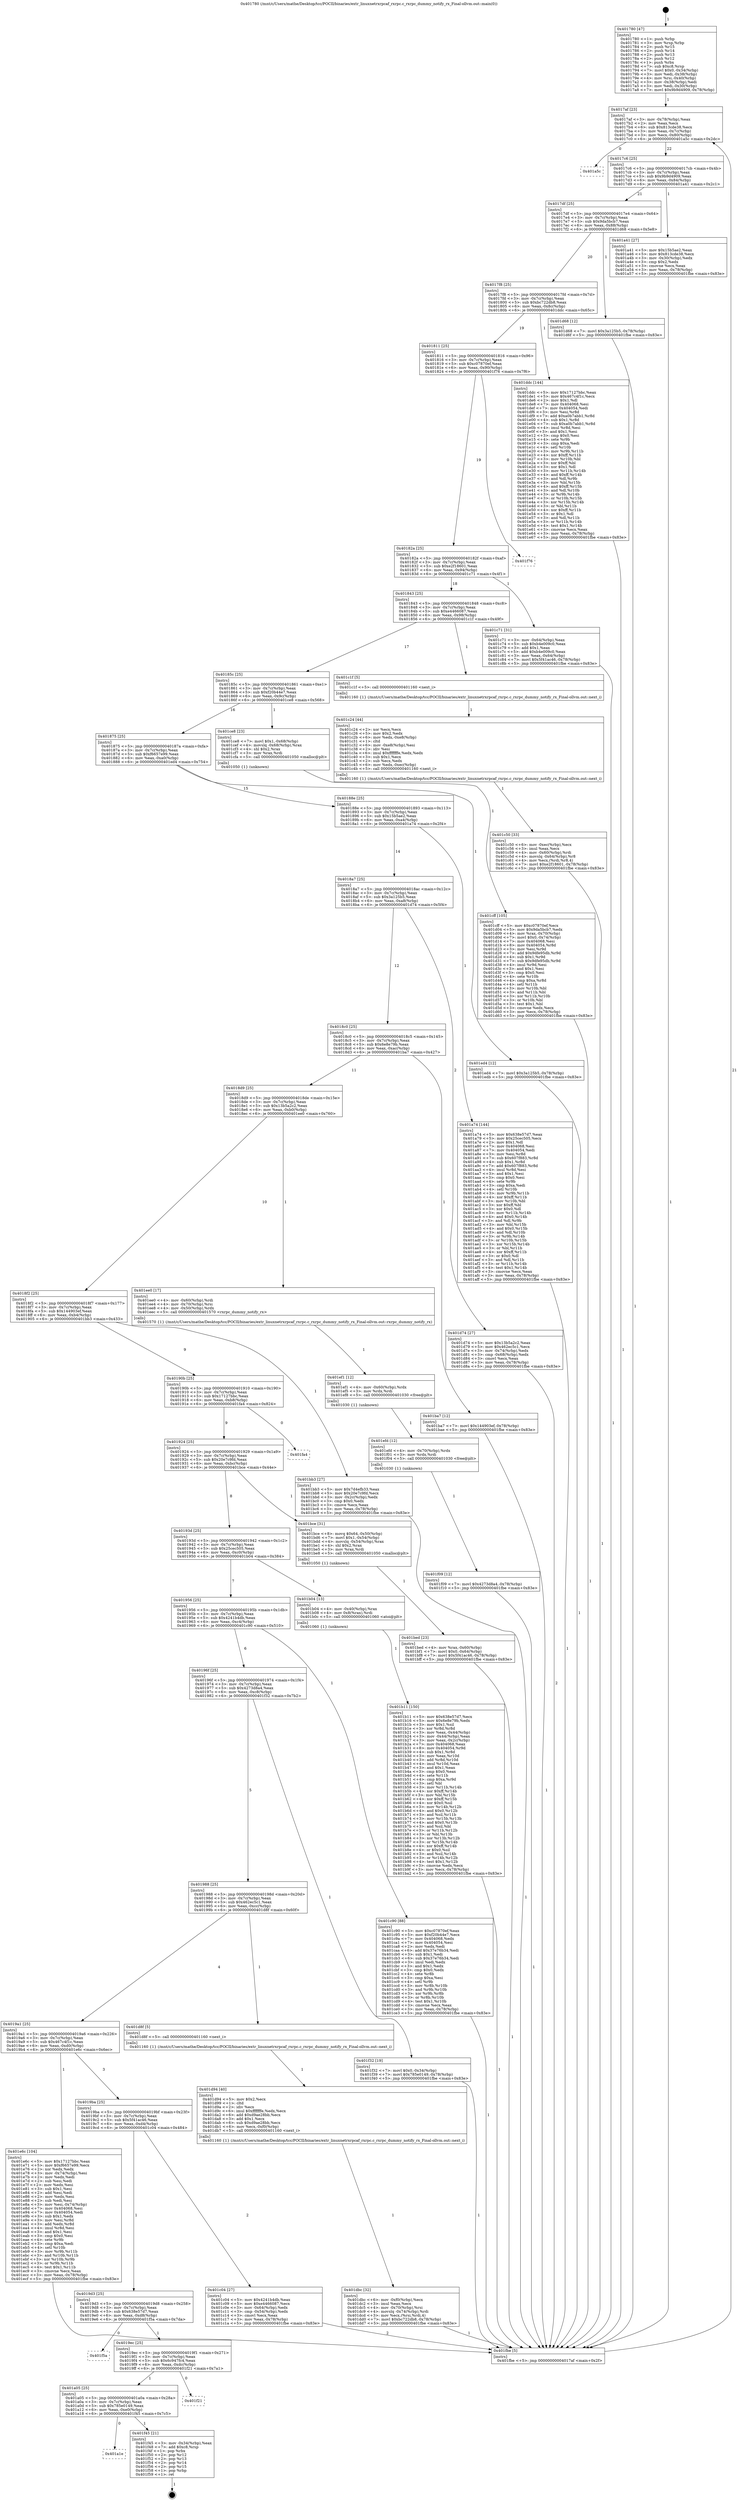 digraph "0x401780" {
  label = "0x401780 (/mnt/c/Users/mathe/Desktop/tcc/POCII/binaries/extr_linuxnetrxrpcaf_rxrpc.c_rxrpc_dummy_notify_rx_Final-ollvm.out::main(0))"
  labelloc = "t"
  node[shape=record]

  Entry [label="",width=0.3,height=0.3,shape=circle,fillcolor=black,style=filled]
  "0x4017af" [label="{
     0x4017af [23]\l
     | [instrs]\l
     &nbsp;&nbsp;0x4017af \<+3\>: mov -0x78(%rbp),%eax\l
     &nbsp;&nbsp;0x4017b2 \<+2\>: mov %eax,%ecx\l
     &nbsp;&nbsp;0x4017b4 \<+6\>: sub $0x813cde38,%ecx\l
     &nbsp;&nbsp;0x4017ba \<+3\>: mov %eax,-0x7c(%rbp)\l
     &nbsp;&nbsp;0x4017bd \<+3\>: mov %ecx,-0x80(%rbp)\l
     &nbsp;&nbsp;0x4017c0 \<+6\>: je 0000000000401a5c \<main+0x2dc\>\l
  }"]
  "0x401a5c" [label="{
     0x401a5c\l
  }", style=dashed]
  "0x4017c6" [label="{
     0x4017c6 [25]\l
     | [instrs]\l
     &nbsp;&nbsp;0x4017c6 \<+5\>: jmp 00000000004017cb \<main+0x4b\>\l
     &nbsp;&nbsp;0x4017cb \<+3\>: mov -0x7c(%rbp),%eax\l
     &nbsp;&nbsp;0x4017ce \<+5\>: sub $0x9b9d4909,%eax\l
     &nbsp;&nbsp;0x4017d3 \<+6\>: mov %eax,-0x84(%rbp)\l
     &nbsp;&nbsp;0x4017d9 \<+6\>: je 0000000000401a41 \<main+0x2c1\>\l
  }"]
  Exit [label="",width=0.3,height=0.3,shape=circle,fillcolor=black,style=filled,peripheries=2]
  "0x401a41" [label="{
     0x401a41 [27]\l
     | [instrs]\l
     &nbsp;&nbsp;0x401a41 \<+5\>: mov $0x15b5ae2,%eax\l
     &nbsp;&nbsp;0x401a46 \<+5\>: mov $0x813cde38,%ecx\l
     &nbsp;&nbsp;0x401a4b \<+3\>: mov -0x30(%rbp),%edx\l
     &nbsp;&nbsp;0x401a4e \<+3\>: cmp $0x2,%edx\l
     &nbsp;&nbsp;0x401a51 \<+3\>: cmovne %ecx,%eax\l
     &nbsp;&nbsp;0x401a54 \<+3\>: mov %eax,-0x78(%rbp)\l
     &nbsp;&nbsp;0x401a57 \<+5\>: jmp 0000000000401fbe \<main+0x83e\>\l
  }"]
  "0x4017df" [label="{
     0x4017df [25]\l
     | [instrs]\l
     &nbsp;&nbsp;0x4017df \<+5\>: jmp 00000000004017e4 \<main+0x64\>\l
     &nbsp;&nbsp;0x4017e4 \<+3\>: mov -0x7c(%rbp),%eax\l
     &nbsp;&nbsp;0x4017e7 \<+5\>: sub $0x9da5bcb7,%eax\l
     &nbsp;&nbsp;0x4017ec \<+6\>: mov %eax,-0x88(%rbp)\l
     &nbsp;&nbsp;0x4017f2 \<+6\>: je 0000000000401d68 \<main+0x5e8\>\l
  }"]
  "0x401fbe" [label="{
     0x401fbe [5]\l
     | [instrs]\l
     &nbsp;&nbsp;0x401fbe \<+5\>: jmp 00000000004017af \<main+0x2f\>\l
  }"]
  "0x401780" [label="{
     0x401780 [47]\l
     | [instrs]\l
     &nbsp;&nbsp;0x401780 \<+1\>: push %rbp\l
     &nbsp;&nbsp;0x401781 \<+3\>: mov %rsp,%rbp\l
     &nbsp;&nbsp;0x401784 \<+2\>: push %r15\l
     &nbsp;&nbsp;0x401786 \<+2\>: push %r14\l
     &nbsp;&nbsp;0x401788 \<+2\>: push %r13\l
     &nbsp;&nbsp;0x40178a \<+2\>: push %r12\l
     &nbsp;&nbsp;0x40178c \<+1\>: push %rbx\l
     &nbsp;&nbsp;0x40178d \<+7\>: sub $0xc8,%rsp\l
     &nbsp;&nbsp;0x401794 \<+7\>: movl $0x0,-0x34(%rbp)\l
     &nbsp;&nbsp;0x40179b \<+3\>: mov %edi,-0x38(%rbp)\l
     &nbsp;&nbsp;0x40179e \<+4\>: mov %rsi,-0x40(%rbp)\l
     &nbsp;&nbsp;0x4017a2 \<+3\>: mov -0x38(%rbp),%edi\l
     &nbsp;&nbsp;0x4017a5 \<+3\>: mov %edi,-0x30(%rbp)\l
     &nbsp;&nbsp;0x4017a8 \<+7\>: movl $0x9b9d4909,-0x78(%rbp)\l
  }"]
  "0x401a1e" [label="{
     0x401a1e\l
  }", style=dashed]
  "0x401d68" [label="{
     0x401d68 [12]\l
     | [instrs]\l
     &nbsp;&nbsp;0x401d68 \<+7\>: movl $0x3a125b5,-0x78(%rbp)\l
     &nbsp;&nbsp;0x401d6f \<+5\>: jmp 0000000000401fbe \<main+0x83e\>\l
  }"]
  "0x4017f8" [label="{
     0x4017f8 [25]\l
     | [instrs]\l
     &nbsp;&nbsp;0x4017f8 \<+5\>: jmp 00000000004017fd \<main+0x7d\>\l
     &nbsp;&nbsp;0x4017fd \<+3\>: mov -0x7c(%rbp),%eax\l
     &nbsp;&nbsp;0x401800 \<+5\>: sub $0xbc722db8,%eax\l
     &nbsp;&nbsp;0x401805 \<+6\>: mov %eax,-0x8c(%rbp)\l
     &nbsp;&nbsp;0x40180b \<+6\>: je 0000000000401ddc \<main+0x65c\>\l
  }"]
  "0x401f45" [label="{
     0x401f45 [21]\l
     | [instrs]\l
     &nbsp;&nbsp;0x401f45 \<+3\>: mov -0x34(%rbp),%eax\l
     &nbsp;&nbsp;0x401f48 \<+7\>: add $0xc8,%rsp\l
     &nbsp;&nbsp;0x401f4f \<+1\>: pop %rbx\l
     &nbsp;&nbsp;0x401f50 \<+2\>: pop %r12\l
     &nbsp;&nbsp;0x401f52 \<+2\>: pop %r13\l
     &nbsp;&nbsp;0x401f54 \<+2\>: pop %r14\l
     &nbsp;&nbsp;0x401f56 \<+2\>: pop %r15\l
     &nbsp;&nbsp;0x401f58 \<+1\>: pop %rbp\l
     &nbsp;&nbsp;0x401f59 \<+1\>: ret\l
  }"]
  "0x401ddc" [label="{
     0x401ddc [144]\l
     | [instrs]\l
     &nbsp;&nbsp;0x401ddc \<+5\>: mov $0x17127bbc,%eax\l
     &nbsp;&nbsp;0x401de1 \<+5\>: mov $0x467c4f1c,%ecx\l
     &nbsp;&nbsp;0x401de6 \<+2\>: mov $0x1,%dl\l
     &nbsp;&nbsp;0x401de8 \<+7\>: mov 0x404068,%esi\l
     &nbsp;&nbsp;0x401def \<+7\>: mov 0x404054,%edi\l
     &nbsp;&nbsp;0x401df6 \<+3\>: mov %esi,%r8d\l
     &nbsp;&nbsp;0x401df9 \<+7\>: add $0xa0b7abb1,%r8d\l
     &nbsp;&nbsp;0x401e00 \<+4\>: sub $0x1,%r8d\l
     &nbsp;&nbsp;0x401e04 \<+7\>: sub $0xa0b7abb1,%r8d\l
     &nbsp;&nbsp;0x401e0b \<+4\>: imul %r8d,%esi\l
     &nbsp;&nbsp;0x401e0f \<+3\>: and $0x1,%esi\l
     &nbsp;&nbsp;0x401e12 \<+3\>: cmp $0x0,%esi\l
     &nbsp;&nbsp;0x401e15 \<+4\>: sete %r9b\l
     &nbsp;&nbsp;0x401e19 \<+3\>: cmp $0xa,%edi\l
     &nbsp;&nbsp;0x401e1c \<+4\>: setl %r10b\l
     &nbsp;&nbsp;0x401e20 \<+3\>: mov %r9b,%r11b\l
     &nbsp;&nbsp;0x401e23 \<+4\>: xor $0xff,%r11b\l
     &nbsp;&nbsp;0x401e27 \<+3\>: mov %r10b,%bl\l
     &nbsp;&nbsp;0x401e2a \<+3\>: xor $0xff,%bl\l
     &nbsp;&nbsp;0x401e2d \<+3\>: xor $0x1,%dl\l
     &nbsp;&nbsp;0x401e30 \<+3\>: mov %r11b,%r14b\l
     &nbsp;&nbsp;0x401e33 \<+4\>: and $0xff,%r14b\l
     &nbsp;&nbsp;0x401e37 \<+3\>: and %dl,%r9b\l
     &nbsp;&nbsp;0x401e3a \<+3\>: mov %bl,%r15b\l
     &nbsp;&nbsp;0x401e3d \<+4\>: and $0xff,%r15b\l
     &nbsp;&nbsp;0x401e41 \<+3\>: and %dl,%r10b\l
     &nbsp;&nbsp;0x401e44 \<+3\>: or %r9b,%r14b\l
     &nbsp;&nbsp;0x401e47 \<+3\>: or %r10b,%r15b\l
     &nbsp;&nbsp;0x401e4a \<+3\>: xor %r15b,%r14b\l
     &nbsp;&nbsp;0x401e4d \<+3\>: or %bl,%r11b\l
     &nbsp;&nbsp;0x401e50 \<+4\>: xor $0xff,%r11b\l
     &nbsp;&nbsp;0x401e54 \<+3\>: or $0x1,%dl\l
     &nbsp;&nbsp;0x401e57 \<+3\>: and %dl,%r11b\l
     &nbsp;&nbsp;0x401e5a \<+3\>: or %r11b,%r14b\l
     &nbsp;&nbsp;0x401e5d \<+4\>: test $0x1,%r14b\l
     &nbsp;&nbsp;0x401e61 \<+3\>: cmovne %ecx,%eax\l
     &nbsp;&nbsp;0x401e64 \<+3\>: mov %eax,-0x78(%rbp)\l
     &nbsp;&nbsp;0x401e67 \<+5\>: jmp 0000000000401fbe \<main+0x83e\>\l
  }"]
  "0x401811" [label="{
     0x401811 [25]\l
     | [instrs]\l
     &nbsp;&nbsp;0x401811 \<+5\>: jmp 0000000000401816 \<main+0x96\>\l
     &nbsp;&nbsp;0x401816 \<+3\>: mov -0x7c(%rbp),%eax\l
     &nbsp;&nbsp;0x401819 \<+5\>: sub $0xc07870ef,%eax\l
     &nbsp;&nbsp;0x40181e \<+6\>: mov %eax,-0x90(%rbp)\l
     &nbsp;&nbsp;0x401824 \<+6\>: je 0000000000401f76 \<main+0x7f6\>\l
  }"]
  "0x401a05" [label="{
     0x401a05 [25]\l
     | [instrs]\l
     &nbsp;&nbsp;0x401a05 \<+5\>: jmp 0000000000401a0a \<main+0x28a\>\l
     &nbsp;&nbsp;0x401a0a \<+3\>: mov -0x7c(%rbp),%eax\l
     &nbsp;&nbsp;0x401a0d \<+5\>: sub $0x785e0149,%eax\l
     &nbsp;&nbsp;0x401a12 \<+6\>: mov %eax,-0xe0(%rbp)\l
     &nbsp;&nbsp;0x401a18 \<+6\>: je 0000000000401f45 \<main+0x7c5\>\l
  }"]
  "0x401f76" [label="{
     0x401f76\l
  }", style=dashed]
  "0x40182a" [label="{
     0x40182a [25]\l
     | [instrs]\l
     &nbsp;&nbsp;0x40182a \<+5\>: jmp 000000000040182f \<main+0xaf\>\l
     &nbsp;&nbsp;0x40182f \<+3\>: mov -0x7c(%rbp),%eax\l
     &nbsp;&nbsp;0x401832 \<+5\>: sub $0xe2f18601,%eax\l
     &nbsp;&nbsp;0x401837 \<+6\>: mov %eax,-0x94(%rbp)\l
     &nbsp;&nbsp;0x40183d \<+6\>: je 0000000000401c71 \<main+0x4f1\>\l
  }"]
  "0x401f21" [label="{
     0x401f21\l
  }", style=dashed]
  "0x401c71" [label="{
     0x401c71 [31]\l
     | [instrs]\l
     &nbsp;&nbsp;0x401c71 \<+3\>: mov -0x64(%rbp),%eax\l
     &nbsp;&nbsp;0x401c74 \<+5\>: sub $0xb4e009c0,%eax\l
     &nbsp;&nbsp;0x401c79 \<+3\>: add $0x1,%eax\l
     &nbsp;&nbsp;0x401c7c \<+5\>: add $0xb4e009c0,%eax\l
     &nbsp;&nbsp;0x401c81 \<+3\>: mov %eax,-0x64(%rbp)\l
     &nbsp;&nbsp;0x401c84 \<+7\>: movl $0x5f41ac46,-0x78(%rbp)\l
     &nbsp;&nbsp;0x401c8b \<+5\>: jmp 0000000000401fbe \<main+0x83e\>\l
  }"]
  "0x401843" [label="{
     0x401843 [25]\l
     | [instrs]\l
     &nbsp;&nbsp;0x401843 \<+5\>: jmp 0000000000401848 \<main+0xc8\>\l
     &nbsp;&nbsp;0x401848 \<+3\>: mov -0x7c(%rbp),%eax\l
     &nbsp;&nbsp;0x40184b \<+5\>: sub $0xe4466087,%eax\l
     &nbsp;&nbsp;0x401850 \<+6\>: mov %eax,-0x98(%rbp)\l
     &nbsp;&nbsp;0x401856 \<+6\>: je 0000000000401c1f \<main+0x49f\>\l
  }"]
  "0x4019ec" [label="{
     0x4019ec [25]\l
     | [instrs]\l
     &nbsp;&nbsp;0x4019ec \<+5\>: jmp 00000000004019f1 \<main+0x271\>\l
     &nbsp;&nbsp;0x4019f1 \<+3\>: mov -0x7c(%rbp),%eax\l
     &nbsp;&nbsp;0x4019f4 \<+5\>: sub $0x6c947fc4,%eax\l
     &nbsp;&nbsp;0x4019f9 \<+6\>: mov %eax,-0xdc(%rbp)\l
     &nbsp;&nbsp;0x4019ff \<+6\>: je 0000000000401f21 \<main+0x7a1\>\l
  }"]
  "0x401c1f" [label="{
     0x401c1f [5]\l
     | [instrs]\l
     &nbsp;&nbsp;0x401c1f \<+5\>: call 0000000000401160 \<next_i\>\l
     | [calls]\l
     &nbsp;&nbsp;0x401160 \{1\} (/mnt/c/Users/mathe/Desktop/tcc/POCII/binaries/extr_linuxnetrxrpcaf_rxrpc.c_rxrpc_dummy_notify_rx_Final-ollvm.out::next_i)\l
  }"]
  "0x40185c" [label="{
     0x40185c [25]\l
     | [instrs]\l
     &nbsp;&nbsp;0x40185c \<+5\>: jmp 0000000000401861 \<main+0xe1\>\l
     &nbsp;&nbsp;0x401861 \<+3\>: mov -0x7c(%rbp),%eax\l
     &nbsp;&nbsp;0x401864 \<+5\>: sub $0xf20b44e7,%eax\l
     &nbsp;&nbsp;0x401869 \<+6\>: mov %eax,-0x9c(%rbp)\l
     &nbsp;&nbsp;0x40186f \<+6\>: je 0000000000401ce8 \<main+0x568\>\l
  }"]
  "0x401f5a" [label="{
     0x401f5a\l
  }", style=dashed]
  "0x401ce8" [label="{
     0x401ce8 [23]\l
     | [instrs]\l
     &nbsp;&nbsp;0x401ce8 \<+7\>: movl $0x1,-0x68(%rbp)\l
     &nbsp;&nbsp;0x401cef \<+4\>: movslq -0x68(%rbp),%rax\l
     &nbsp;&nbsp;0x401cf3 \<+4\>: shl $0x2,%rax\l
     &nbsp;&nbsp;0x401cf7 \<+3\>: mov %rax,%rdi\l
     &nbsp;&nbsp;0x401cfa \<+5\>: call 0000000000401050 \<malloc@plt\>\l
     | [calls]\l
     &nbsp;&nbsp;0x401050 \{1\} (unknown)\l
  }"]
  "0x401875" [label="{
     0x401875 [25]\l
     | [instrs]\l
     &nbsp;&nbsp;0x401875 \<+5\>: jmp 000000000040187a \<main+0xfa\>\l
     &nbsp;&nbsp;0x40187a \<+3\>: mov -0x7c(%rbp),%eax\l
     &nbsp;&nbsp;0x40187d \<+5\>: sub $0xf6657e99,%eax\l
     &nbsp;&nbsp;0x401882 \<+6\>: mov %eax,-0xa0(%rbp)\l
     &nbsp;&nbsp;0x401888 \<+6\>: je 0000000000401ed4 \<main+0x754\>\l
  }"]
  "0x401f09" [label="{
     0x401f09 [12]\l
     | [instrs]\l
     &nbsp;&nbsp;0x401f09 \<+7\>: movl $0x4273d8a4,-0x78(%rbp)\l
     &nbsp;&nbsp;0x401f10 \<+5\>: jmp 0000000000401fbe \<main+0x83e\>\l
  }"]
  "0x401ed4" [label="{
     0x401ed4 [12]\l
     | [instrs]\l
     &nbsp;&nbsp;0x401ed4 \<+7\>: movl $0x3a125b5,-0x78(%rbp)\l
     &nbsp;&nbsp;0x401edb \<+5\>: jmp 0000000000401fbe \<main+0x83e\>\l
  }"]
  "0x40188e" [label="{
     0x40188e [25]\l
     | [instrs]\l
     &nbsp;&nbsp;0x40188e \<+5\>: jmp 0000000000401893 \<main+0x113\>\l
     &nbsp;&nbsp;0x401893 \<+3\>: mov -0x7c(%rbp),%eax\l
     &nbsp;&nbsp;0x401896 \<+5\>: sub $0x15b5ae2,%eax\l
     &nbsp;&nbsp;0x40189b \<+6\>: mov %eax,-0xa4(%rbp)\l
     &nbsp;&nbsp;0x4018a1 \<+6\>: je 0000000000401a74 \<main+0x2f4\>\l
  }"]
  "0x401efd" [label="{
     0x401efd [12]\l
     | [instrs]\l
     &nbsp;&nbsp;0x401efd \<+4\>: mov -0x70(%rbp),%rdx\l
     &nbsp;&nbsp;0x401f01 \<+3\>: mov %rdx,%rdi\l
     &nbsp;&nbsp;0x401f04 \<+5\>: call 0000000000401030 \<free@plt\>\l
     | [calls]\l
     &nbsp;&nbsp;0x401030 \{1\} (unknown)\l
  }"]
  "0x401a74" [label="{
     0x401a74 [144]\l
     | [instrs]\l
     &nbsp;&nbsp;0x401a74 \<+5\>: mov $0x638e57d7,%eax\l
     &nbsp;&nbsp;0x401a79 \<+5\>: mov $0x25cec505,%ecx\l
     &nbsp;&nbsp;0x401a7e \<+2\>: mov $0x1,%dl\l
     &nbsp;&nbsp;0x401a80 \<+7\>: mov 0x404068,%esi\l
     &nbsp;&nbsp;0x401a87 \<+7\>: mov 0x404054,%edi\l
     &nbsp;&nbsp;0x401a8e \<+3\>: mov %esi,%r8d\l
     &nbsp;&nbsp;0x401a91 \<+7\>: sub $0x607f883,%r8d\l
     &nbsp;&nbsp;0x401a98 \<+4\>: sub $0x1,%r8d\l
     &nbsp;&nbsp;0x401a9c \<+7\>: add $0x607f883,%r8d\l
     &nbsp;&nbsp;0x401aa3 \<+4\>: imul %r8d,%esi\l
     &nbsp;&nbsp;0x401aa7 \<+3\>: and $0x1,%esi\l
     &nbsp;&nbsp;0x401aaa \<+3\>: cmp $0x0,%esi\l
     &nbsp;&nbsp;0x401aad \<+4\>: sete %r9b\l
     &nbsp;&nbsp;0x401ab1 \<+3\>: cmp $0xa,%edi\l
     &nbsp;&nbsp;0x401ab4 \<+4\>: setl %r10b\l
     &nbsp;&nbsp;0x401ab8 \<+3\>: mov %r9b,%r11b\l
     &nbsp;&nbsp;0x401abb \<+4\>: xor $0xff,%r11b\l
     &nbsp;&nbsp;0x401abf \<+3\>: mov %r10b,%bl\l
     &nbsp;&nbsp;0x401ac2 \<+3\>: xor $0xff,%bl\l
     &nbsp;&nbsp;0x401ac5 \<+3\>: xor $0x0,%dl\l
     &nbsp;&nbsp;0x401ac8 \<+3\>: mov %r11b,%r14b\l
     &nbsp;&nbsp;0x401acb \<+4\>: and $0x0,%r14b\l
     &nbsp;&nbsp;0x401acf \<+3\>: and %dl,%r9b\l
     &nbsp;&nbsp;0x401ad2 \<+3\>: mov %bl,%r15b\l
     &nbsp;&nbsp;0x401ad5 \<+4\>: and $0x0,%r15b\l
     &nbsp;&nbsp;0x401ad9 \<+3\>: and %dl,%r10b\l
     &nbsp;&nbsp;0x401adc \<+3\>: or %r9b,%r14b\l
     &nbsp;&nbsp;0x401adf \<+3\>: or %r10b,%r15b\l
     &nbsp;&nbsp;0x401ae2 \<+3\>: xor %r15b,%r14b\l
     &nbsp;&nbsp;0x401ae5 \<+3\>: or %bl,%r11b\l
     &nbsp;&nbsp;0x401ae8 \<+4\>: xor $0xff,%r11b\l
     &nbsp;&nbsp;0x401aec \<+3\>: or $0x0,%dl\l
     &nbsp;&nbsp;0x401aef \<+3\>: and %dl,%r11b\l
     &nbsp;&nbsp;0x401af2 \<+3\>: or %r11b,%r14b\l
     &nbsp;&nbsp;0x401af5 \<+4\>: test $0x1,%r14b\l
     &nbsp;&nbsp;0x401af9 \<+3\>: cmovne %ecx,%eax\l
     &nbsp;&nbsp;0x401afc \<+3\>: mov %eax,-0x78(%rbp)\l
     &nbsp;&nbsp;0x401aff \<+5\>: jmp 0000000000401fbe \<main+0x83e\>\l
  }"]
  "0x4018a7" [label="{
     0x4018a7 [25]\l
     | [instrs]\l
     &nbsp;&nbsp;0x4018a7 \<+5\>: jmp 00000000004018ac \<main+0x12c\>\l
     &nbsp;&nbsp;0x4018ac \<+3\>: mov -0x7c(%rbp),%eax\l
     &nbsp;&nbsp;0x4018af \<+5\>: sub $0x3a125b5,%eax\l
     &nbsp;&nbsp;0x4018b4 \<+6\>: mov %eax,-0xa8(%rbp)\l
     &nbsp;&nbsp;0x4018ba \<+6\>: je 0000000000401d74 \<main+0x5f4\>\l
  }"]
  "0x401ef1" [label="{
     0x401ef1 [12]\l
     | [instrs]\l
     &nbsp;&nbsp;0x401ef1 \<+4\>: mov -0x60(%rbp),%rdx\l
     &nbsp;&nbsp;0x401ef5 \<+3\>: mov %rdx,%rdi\l
     &nbsp;&nbsp;0x401ef8 \<+5\>: call 0000000000401030 \<free@plt\>\l
     | [calls]\l
     &nbsp;&nbsp;0x401030 \{1\} (unknown)\l
  }"]
  "0x401d74" [label="{
     0x401d74 [27]\l
     | [instrs]\l
     &nbsp;&nbsp;0x401d74 \<+5\>: mov $0x13b5a2c2,%eax\l
     &nbsp;&nbsp;0x401d79 \<+5\>: mov $0x462ec5c1,%ecx\l
     &nbsp;&nbsp;0x401d7e \<+3\>: mov -0x74(%rbp),%edx\l
     &nbsp;&nbsp;0x401d81 \<+3\>: cmp -0x68(%rbp),%edx\l
     &nbsp;&nbsp;0x401d84 \<+3\>: cmovl %ecx,%eax\l
     &nbsp;&nbsp;0x401d87 \<+3\>: mov %eax,-0x78(%rbp)\l
     &nbsp;&nbsp;0x401d8a \<+5\>: jmp 0000000000401fbe \<main+0x83e\>\l
  }"]
  "0x4018c0" [label="{
     0x4018c0 [25]\l
     | [instrs]\l
     &nbsp;&nbsp;0x4018c0 \<+5\>: jmp 00000000004018c5 \<main+0x145\>\l
     &nbsp;&nbsp;0x4018c5 \<+3\>: mov -0x7c(%rbp),%eax\l
     &nbsp;&nbsp;0x4018c8 \<+5\>: sub $0x6e8e79b,%eax\l
     &nbsp;&nbsp;0x4018cd \<+6\>: mov %eax,-0xac(%rbp)\l
     &nbsp;&nbsp;0x4018d3 \<+6\>: je 0000000000401ba7 \<main+0x427\>\l
  }"]
  "0x401dbc" [label="{
     0x401dbc [32]\l
     | [instrs]\l
     &nbsp;&nbsp;0x401dbc \<+6\>: mov -0xf0(%rbp),%ecx\l
     &nbsp;&nbsp;0x401dc2 \<+3\>: imul %eax,%ecx\l
     &nbsp;&nbsp;0x401dc5 \<+4\>: mov -0x70(%rbp),%rsi\l
     &nbsp;&nbsp;0x401dc9 \<+4\>: movslq -0x74(%rbp),%rdi\l
     &nbsp;&nbsp;0x401dcd \<+3\>: mov %ecx,(%rsi,%rdi,4)\l
     &nbsp;&nbsp;0x401dd0 \<+7\>: movl $0xbc722db8,-0x78(%rbp)\l
     &nbsp;&nbsp;0x401dd7 \<+5\>: jmp 0000000000401fbe \<main+0x83e\>\l
  }"]
  "0x401ba7" [label="{
     0x401ba7 [12]\l
     | [instrs]\l
     &nbsp;&nbsp;0x401ba7 \<+7\>: movl $0x144903ef,-0x78(%rbp)\l
     &nbsp;&nbsp;0x401bae \<+5\>: jmp 0000000000401fbe \<main+0x83e\>\l
  }"]
  "0x4018d9" [label="{
     0x4018d9 [25]\l
     | [instrs]\l
     &nbsp;&nbsp;0x4018d9 \<+5\>: jmp 00000000004018de \<main+0x15e\>\l
     &nbsp;&nbsp;0x4018de \<+3\>: mov -0x7c(%rbp),%eax\l
     &nbsp;&nbsp;0x4018e1 \<+5\>: sub $0x13b5a2c2,%eax\l
     &nbsp;&nbsp;0x4018e6 \<+6\>: mov %eax,-0xb0(%rbp)\l
     &nbsp;&nbsp;0x4018ec \<+6\>: je 0000000000401ee0 \<main+0x760\>\l
  }"]
  "0x401d94" [label="{
     0x401d94 [40]\l
     | [instrs]\l
     &nbsp;&nbsp;0x401d94 \<+5\>: mov $0x2,%ecx\l
     &nbsp;&nbsp;0x401d99 \<+1\>: cltd\l
     &nbsp;&nbsp;0x401d9a \<+2\>: idiv %ecx\l
     &nbsp;&nbsp;0x401d9c \<+6\>: imul $0xfffffffe,%edx,%ecx\l
     &nbsp;&nbsp;0x401da2 \<+6\>: add $0xd9ae28bb,%ecx\l
     &nbsp;&nbsp;0x401da8 \<+3\>: add $0x1,%ecx\l
     &nbsp;&nbsp;0x401dab \<+6\>: sub $0xd9ae28bb,%ecx\l
     &nbsp;&nbsp;0x401db1 \<+6\>: mov %ecx,-0xf0(%rbp)\l
     &nbsp;&nbsp;0x401db7 \<+5\>: call 0000000000401160 \<next_i\>\l
     | [calls]\l
     &nbsp;&nbsp;0x401160 \{1\} (/mnt/c/Users/mathe/Desktop/tcc/POCII/binaries/extr_linuxnetrxrpcaf_rxrpc.c_rxrpc_dummy_notify_rx_Final-ollvm.out::next_i)\l
  }"]
  "0x401ee0" [label="{
     0x401ee0 [17]\l
     | [instrs]\l
     &nbsp;&nbsp;0x401ee0 \<+4\>: mov -0x60(%rbp),%rdi\l
     &nbsp;&nbsp;0x401ee4 \<+4\>: mov -0x70(%rbp),%rsi\l
     &nbsp;&nbsp;0x401ee8 \<+4\>: mov -0x50(%rbp),%rdx\l
     &nbsp;&nbsp;0x401eec \<+5\>: call 0000000000401570 \<rxrpc_dummy_notify_rx\>\l
     | [calls]\l
     &nbsp;&nbsp;0x401570 \{1\} (/mnt/c/Users/mathe/Desktop/tcc/POCII/binaries/extr_linuxnetrxrpcaf_rxrpc.c_rxrpc_dummy_notify_rx_Final-ollvm.out::rxrpc_dummy_notify_rx)\l
  }"]
  "0x4018f2" [label="{
     0x4018f2 [25]\l
     | [instrs]\l
     &nbsp;&nbsp;0x4018f2 \<+5\>: jmp 00000000004018f7 \<main+0x177\>\l
     &nbsp;&nbsp;0x4018f7 \<+3\>: mov -0x7c(%rbp),%eax\l
     &nbsp;&nbsp;0x4018fa \<+5\>: sub $0x144903ef,%eax\l
     &nbsp;&nbsp;0x4018ff \<+6\>: mov %eax,-0xb4(%rbp)\l
     &nbsp;&nbsp;0x401905 \<+6\>: je 0000000000401bb3 \<main+0x433\>\l
  }"]
  "0x401cff" [label="{
     0x401cff [105]\l
     | [instrs]\l
     &nbsp;&nbsp;0x401cff \<+5\>: mov $0xc07870ef,%ecx\l
     &nbsp;&nbsp;0x401d04 \<+5\>: mov $0x9da5bcb7,%edx\l
     &nbsp;&nbsp;0x401d09 \<+4\>: mov %rax,-0x70(%rbp)\l
     &nbsp;&nbsp;0x401d0d \<+7\>: movl $0x0,-0x74(%rbp)\l
     &nbsp;&nbsp;0x401d14 \<+7\>: mov 0x404068,%esi\l
     &nbsp;&nbsp;0x401d1b \<+8\>: mov 0x404054,%r8d\l
     &nbsp;&nbsp;0x401d23 \<+3\>: mov %esi,%r9d\l
     &nbsp;&nbsp;0x401d26 \<+7\>: add $0x9dfe95db,%r9d\l
     &nbsp;&nbsp;0x401d2d \<+4\>: sub $0x1,%r9d\l
     &nbsp;&nbsp;0x401d31 \<+7\>: sub $0x9dfe95db,%r9d\l
     &nbsp;&nbsp;0x401d38 \<+4\>: imul %r9d,%esi\l
     &nbsp;&nbsp;0x401d3c \<+3\>: and $0x1,%esi\l
     &nbsp;&nbsp;0x401d3f \<+3\>: cmp $0x0,%esi\l
     &nbsp;&nbsp;0x401d42 \<+4\>: sete %r10b\l
     &nbsp;&nbsp;0x401d46 \<+4\>: cmp $0xa,%r8d\l
     &nbsp;&nbsp;0x401d4a \<+4\>: setl %r11b\l
     &nbsp;&nbsp;0x401d4e \<+3\>: mov %r10b,%bl\l
     &nbsp;&nbsp;0x401d51 \<+3\>: and %r11b,%bl\l
     &nbsp;&nbsp;0x401d54 \<+3\>: xor %r11b,%r10b\l
     &nbsp;&nbsp;0x401d57 \<+3\>: or %r10b,%bl\l
     &nbsp;&nbsp;0x401d5a \<+3\>: test $0x1,%bl\l
     &nbsp;&nbsp;0x401d5d \<+3\>: cmovne %edx,%ecx\l
     &nbsp;&nbsp;0x401d60 \<+3\>: mov %ecx,-0x78(%rbp)\l
     &nbsp;&nbsp;0x401d63 \<+5\>: jmp 0000000000401fbe \<main+0x83e\>\l
  }"]
  "0x401bb3" [label="{
     0x401bb3 [27]\l
     | [instrs]\l
     &nbsp;&nbsp;0x401bb3 \<+5\>: mov $0x7d4efb33,%eax\l
     &nbsp;&nbsp;0x401bb8 \<+5\>: mov $0x20e7c9fd,%ecx\l
     &nbsp;&nbsp;0x401bbd \<+3\>: mov -0x2c(%rbp),%edx\l
     &nbsp;&nbsp;0x401bc0 \<+3\>: cmp $0x0,%edx\l
     &nbsp;&nbsp;0x401bc3 \<+3\>: cmove %ecx,%eax\l
     &nbsp;&nbsp;0x401bc6 \<+3\>: mov %eax,-0x78(%rbp)\l
     &nbsp;&nbsp;0x401bc9 \<+5\>: jmp 0000000000401fbe \<main+0x83e\>\l
  }"]
  "0x40190b" [label="{
     0x40190b [25]\l
     | [instrs]\l
     &nbsp;&nbsp;0x40190b \<+5\>: jmp 0000000000401910 \<main+0x190\>\l
     &nbsp;&nbsp;0x401910 \<+3\>: mov -0x7c(%rbp),%eax\l
     &nbsp;&nbsp;0x401913 \<+5\>: sub $0x17127bbc,%eax\l
     &nbsp;&nbsp;0x401918 \<+6\>: mov %eax,-0xb8(%rbp)\l
     &nbsp;&nbsp;0x40191e \<+6\>: je 0000000000401fa4 \<main+0x824\>\l
  }"]
  "0x401c50" [label="{
     0x401c50 [33]\l
     | [instrs]\l
     &nbsp;&nbsp;0x401c50 \<+6\>: mov -0xec(%rbp),%ecx\l
     &nbsp;&nbsp;0x401c56 \<+3\>: imul %eax,%ecx\l
     &nbsp;&nbsp;0x401c59 \<+4\>: mov -0x60(%rbp),%rdi\l
     &nbsp;&nbsp;0x401c5d \<+4\>: movslq -0x64(%rbp),%r8\l
     &nbsp;&nbsp;0x401c61 \<+4\>: mov %ecx,(%rdi,%r8,4)\l
     &nbsp;&nbsp;0x401c65 \<+7\>: movl $0xe2f18601,-0x78(%rbp)\l
     &nbsp;&nbsp;0x401c6c \<+5\>: jmp 0000000000401fbe \<main+0x83e\>\l
  }"]
  "0x401fa4" [label="{
     0x401fa4\l
  }", style=dashed]
  "0x401924" [label="{
     0x401924 [25]\l
     | [instrs]\l
     &nbsp;&nbsp;0x401924 \<+5\>: jmp 0000000000401929 \<main+0x1a9\>\l
     &nbsp;&nbsp;0x401929 \<+3\>: mov -0x7c(%rbp),%eax\l
     &nbsp;&nbsp;0x40192c \<+5\>: sub $0x20e7c9fd,%eax\l
     &nbsp;&nbsp;0x401931 \<+6\>: mov %eax,-0xbc(%rbp)\l
     &nbsp;&nbsp;0x401937 \<+6\>: je 0000000000401bce \<main+0x44e\>\l
  }"]
  "0x401c24" [label="{
     0x401c24 [44]\l
     | [instrs]\l
     &nbsp;&nbsp;0x401c24 \<+2\>: xor %ecx,%ecx\l
     &nbsp;&nbsp;0x401c26 \<+5\>: mov $0x2,%edx\l
     &nbsp;&nbsp;0x401c2b \<+6\>: mov %edx,-0xe8(%rbp)\l
     &nbsp;&nbsp;0x401c31 \<+1\>: cltd\l
     &nbsp;&nbsp;0x401c32 \<+6\>: mov -0xe8(%rbp),%esi\l
     &nbsp;&nbsp;0x401c38 \<+2\>: idiv %esi\l
     &nbsp;&nbsp;0x401c3a \<+6\>: imul $0xfffffffe,%edx,%edx\l
     &nbsp;&nbsp;0x401c40 \<+3\>: sub $0x1,%ecx\l
     &nbsp;&nbsp;0x401c43 \<+2\>: sub %ecx,%edx\l
     &nbsp;&nbsp;0x401c45 \<+6\>: mov %edx,-0xec(%rbp)\l
     &nbsp;&nbsp;0x401c4b \<+5\>: call 0000000000401160 \<next_i\>\l
     | [calls]\l
     &nbsp;&nbsp;0x401160 \{1\} (/mnt/c/Users/mathe/Desktop/tcc/POCII/binaries/extr_linuxnetrxrpcaf_rxrpc.c_rxrpc_dummy_notify_rx_Final-ollvm.out::next_i)\l
  }"]
  "0x401bce" [label="{
     0x401bce [31]\l
     | [instrs]\l
     &nbsp;&nbsp;0x401bce \<+8\>: movq $0x64,-0x50(%rbp)\l
     &nbsp;&nbsp;0x401bd6 \<+7\>: movl $0x1,-0x54(%rbp)\l
     &nbsp;&nbsp;0x401bdd \<+4\>: movslq -0x54(%rbp),%rax\l
     &nbsp;&nbsp;0x401be1 \<+4\>: shl $0x2,%rax\l
     &nbsp;&nbsp;0x401be5 \<+3\>: mov %rax,%rdi\l
     &nbsp;&nbsp;0x401be8 \<+5\>: call 0000000000401050 \<malloc@plt\>\l
     | [calls]\l
     &nbsp;&nbsp;0x401050 \{1\} (unknown)\l
  }"]
  "0x40193d" [label="{
     0x40193d [25]\l
     | [instrs]\l
     &nbsp;&nbsp;0x40193d \<+5\>: jmp 0000000000401942 \<main+0x1c2\>\l
     &nbsp;&nbsp;0x401942 \<+3\>: mov -0x7c(%rbp),%eax\l
     &nbsp;&nbsp;0x401945 \<+5\>: sub $0x25cec505,%eax\l
     &nbsp;&nbsp;0x40194a \<+6\>: mov %eax,-0xc0(%rbp)\l
     &nbsp;&nbsp;0x401950 \<+6\>: je 0000000000401b04 \<main+0x384\>\l
  }"]
  "0x4019d3" [label="{
     0x4019d3 [25]\l
     | [instrs]\l
     &nbsp;&nbsp;0x4019d3 \<+5\>: jmp 00000000004019d8 \<main+0x258\>\l
     &nbsp;&nbsp;0x4019d8 \<+3\>: mov -0x7c(%rbp),%eax\l
     &nbsp;&nbsp;0x4019db \<+5\>: sub $0x638e57d7,%eax\l
     &nbsp;&nbsp;0x4019e0 \<+6\>: mov %eax,-0xd8(%rbp)\l
     &nbsp;&nbsp;0x4019e6 \<+6\>: je 0000000000401f5a \<main+0x7da\>\l
  }"]
  "0x401b04" [label="{
     0x401b04 [13]\l
     | [instrs]\l
     &nbsp;&nbsp;0x401b04 \<+4\>: mov -0x40(%rbp),%rax\l
     &nbsp;&nbsp;0x401b08 \<+4\>: mov 0x8(%rax),%rdi\l
     &nbsp;&nbsp;0x401b0c \<+5\>: call 0000000000401060 \<atoi@plt\>\l
     | [calls]\l
     &nbsp;&nbsp;0x401060 \{1\} (unknown)\l
  }"]
  "0x401956" [label="{
     0x401956 [25]\l
     | [instrs]\l
     &nbsp;&nbsp;0x401956 \<+5\>: jmp 000000000040195b \<main+0x1db\>\l
     &nbsp;&nbsp;0x40195b \<+3\>: mov -0x7c(%rbp),%eax\l
     &nbsp;&nbsp;0x40195e \<+5\>: sub $0x4241b4db,%eax\l
     &nbsp;&nbsp;0x401963 \<+6\>: mov %eax,-0xc4(%rbp)\l
     &nbsp;&nbsp;0x401969 \<+6\>: je 0000000000401c90 \<main+0x510\>\l
  }"]
  "0x401b11" [label="{
     0x401b11 [150]\l
     | [instrs]\l
     &nbsp;&nbsp;0x401b11 \<+5\>: mov $0x638e57d7,%ecx\l
     &nbsp;&nbsp;0x401b16 \<+5\>: mov $0x6e8e79b,%edx\l
     &nbsp;&nbsp;0x401b1b \<+3\>: mov $0x1,%sil\l
     &nbsp;&nbsp;0x401b1e \<+3\>: xor %r8d,%r8d\l
     &nbsp;&nbsp;0x401b21 \<+3\>: mov %eax,-0x44(%rbp)\l
     &nbsp;&nbsp;0x401b24 \<+3\>: mov -0x44(%rbp),%eax\l
     &nbsp;&nbsp;0x401b27 \<+3\>: mov %eax,-0x2c(%rbp)\l
     &nbsp;&nbsp;0x401b2a \<+7\>: mov 0x404068,%eax\l
     &nbsp;&nbsp;0x401b31 \<+8\>: mov 0x404054,%r9d\l
     &nbsp;&nbsp;0x401b39 \<+4\>: sub $0x1,%r8d\l
     &nbsp;&nbsp;0x401b3d \<+3\>: mov %eax,%r10d\l
     &nbsp;&nbsp;0x401b40 \<+3\>: add %r8d,%r10d\l
     &nbsp;&nbsp;0x401b43 \<+4\>: imul %r10d,%eax\l
     &nbsp;&nbsp;0x401b47 \<+3\>: and $0x1,%eax\l
     &nbsp;&nbsp;0x401b4a \<+3\>: cmp $0x0,%eax\l
     &nbsp;&nbsp;0x401b4d \<+4\>: sete %r11b\l
     &nbsp;&nbsp;0x401b51 \<+4\>: cmp $0xa,%r9d\l
     &nbsp;&nbsp;0x401b55 \<+3\>: setl %bl\l
     &nbsp;&nbsp;0x401b58 \<+3\>: mov %r11b,%r14b\l
     &nbsp;&nbsp;0x401b5b \<+4\>: xor $0xff,%r14b\l
     &nbsp;&nbsp;0x401b5f \<+3\>: mov %bl,%r15b\l
     &nbsp;&nbsp;0x401b62 \<+4\>: xor $0xff,%r15b\l
     &nbsp;&nbsp;0x401b66 \<+4\>: xor $0x0,%sil\l
     &nbsp;&nbsp;0x401b6a \<+3\>: mov %r14b,%r12b\l
     &nbsp;&nbsp;0x401b6d \<+4\>: and $0x0,%r12b\l
     &nbsp;&nbsp;0x401b71 \<+3\>: and %sil,%r11b\l
     &nbsp;&nbsp;0x401b74 \<+3\>: mov %r15b,%r13b\l
     &nbsp;&nbsp;0x401b77 \<+4\>: and $0x0,%r13b\l
     &nbsp;&nbsp;0x401b7b \<+3\>: and %sil,%bl\l
     &nbsp;&nbsp;0x401b7e \<+3\>: or %r11b,%r12b\l
     &nbsp;&nbsp;0x401b81 \<+3\>: or %bl,%r13b\l
     &nbsp;&nbsp;0x401b84 \<+3\>: xor %r13b,%r12b\l
     &nbsp;&nbsp;0x401b87 \<+3\>: or %r15b,%r14b\l
     &nbsp;&nbsp;0x401b8a \<+4\>: xor $0xff,%r14b\l
     &nbsp;&nbsp;0x401b8e \<+4\>: or $0x0,%sil\l
     &nbsp;&nbsp;0x401b92 \<+3\>: and %sil,%r14b\l
     &nbsp;&nbsp;0x401b95 \<+3\>: or %r14b,%r12b\l
     &nbsp;&nbsp;0x401b98 \<+4\>: test $0x1,%r12b\l
     &nbsp;&nbsp;0x401b9c \<+3\>: cmovne %edx,%ecx\l
     &nbsp;&nbsp;0x401b9f \<+3\>: mov %ecx,-0x78(%rbp)\l
     &nbsp;&nbsp;0x401ba2 \<+5\>: jmp 0000000000401fbe \<main+0x83e\>\l
  }"]
  "0x401bed" [label="{
     0x401bed [23]\l
     | [instrs]\l
     &nbsp;&nbsp;0x401bed \<+4\>: mov %rax,-0x60(%rbp)\l
     &nbsp;&nbsp;0x401bf1 \<+7\>: movl $0x0,-0x64(%rbp)\l
     &nbsp;&nbsp;0x401bf8 \<+7\>: movl $0x5f41ac46,-0x78(%rbp)\l
     &nbsp;&nbsp;0x401bff \<+5\>: jmp 0000000000401fbe \<main+0x83e\>\l
  }"]
  "0x401c04" [label="{
     0x401c04 [27]\l
     | [instrs]\l
     &nbsp;&nbsp;0x401c04 \<+5\>: mov $0x4241b4db,%eax\l
     &nbsp;&nbsp;0x401c09 \<+5\>: mov $0xe4466087,%ecx\l
     &nbsp;&nbsp;0x401c0e \<+3\>: mov -0x64(%rbp),%edx\l
     &nbsp;&nbsp;0x401c11 \<+3\>: cmp -0x54(%rbp),%edx\l
     &nbsp;&nbsp;0x401c14 \<+3\>: cmovl %ecx,%eax\l
     &nbsp;&nbsp;0x401c17 \<+3\>: mov %eax,-0x78(%rbp)\l
     &nbsp;&nbsp;0x401c1a \<+5\>: jmp 0000000000401fbe \<main+0x83e\>\l
  }"]
  "0x401c90" [label="{
     0x401c90 [88]\l
     | [instrs]\l
     &nbsp;&nbsp;0x401c90 \<+5\>: mov $0xc07870ef,%eax\l
     &nbsp;&nbsp;0x401c95 \<+5\>: mov $0xf20b44e7,%ecx\l
     &nbsp;&nbsp;0x401c9a \<+7\>: mov 0x404068,%edx\l
     &nbsp;&nbsp;0x401ca1 \<+7\>: mov 0x404054,%esi\l
     &nbsp;&nbsp;0x401ca8 \<+2\>: mov %edx,%edi\l
     &nbsp;&nbsp;0x401caa \<+6\>: add $0x37e76b34,%edi\l
     &nbsp;&nbsp;0x401cb0 \<+3\>: sub $0x1,%edi\l
     &nbsp;&nbsp;0x401cb3 \<+6\>: sub $0x37e76b34,%edi\l
     &nbsp;&nbsp;0x401cb9 \<+3\>: imul %edi,%edx\l
     &nbsp;&nbsp;0x401cbc \<+3\>: and $0x1,%edx\l
     &nbsp;&nbsp;0x401cbf \<+3\>: cmp $0x0,%edx\l
     &nbsp;&nbsp;0x401cc2 \<+4\>: sete %r8b\l
     &nbsp;&nbsp;0x401cc6 \<+3\>: cmp $0xa,%esi\l
     &nbsp;&nbsp;0x401cc9 \<+4\>: setl %r9b\l
     &nbsp;&nbsp;0x401ccd \<+3\>: mov %r8b,%r10b\l
     &nbsp;&nbsp;0x401cd0 \<+3\>: and %r9b,%r10b\l
     &nbsp;&nbsp;0x401cd3 \<+3\>: xor %r9b,%r8b\l
     &nbsp;&nbsp;0x401cd6 \<+3\>: or %r8b,%r10b\l
     &nbsp;&nbsp;0x401cd9 \<+4\>: test $0x1,%r10b\l
     &nbsp;&nbsp;0x401cdd \<+3\>: cmovne %ecx,%eax\l
     &nbsp;&nbsp;0x401ce0 \<+3\>: mov %eax,-0x78(%rbp)\l
     &nbsp;&nbsp;0x401ce3 \<+5\>: jmp 0000000000401fbe \<main+0x83e\>\l
  }"]
  "0x40196f" [label="{
     0x40196f [25]\l
     | [instrs]\l
     &nbsp;&nbsp;0x40196f \<+5\>: jmp 0000000000401974 \<main+0x1f4\>\l
     &nbsp;&nbsp;0x401974 \<+3\>: mov -0x7c(%rbp),%eax\l
     &nbsp;&nbsp;0x401977 \<+5\>: sub $0x4273d8a4,%eax\l
     &nbsp;&nbsp;0x40197c \<+6\>: mov %eax,-0xc8(%rbp)\l
     &nbsp;&nbsp;0x401982 \<+6\>: je 0000000000401f32 \<main+0x7b2\>\l
  }"]
  "0x4019ba" [label="{
     0x4019ba [25]\l
     | [instrs]\l
     &nbsp;&nbsp;0x4019ba \<+5\>: jmp 00000000004019bf \<main+0x23f\>\l
     &nbsp;&nbsp;0x4019bf \<+3\>: mov -0x7c(%rbp),%eax\l
     &nbsp;&nbsp;0x4019c2 \<+5\>: sub $0x5f41ac46,%eax\l
     &nbsp;&nbsp;0x4019c7 \<+6\>: mov %eax,-0xd4(%rbp)\l
     &nbsp;&nbsp;0x4019cd \<+6\>: je 0000000000401c04 \<main+0x484\>\l
  }"]
  "0x401f32" [label="{
     0x401f32 [19]\l
     | [instrs]\l
     &nbsp;&nbsp;0x401f32 \<+7\>: movl $0x0,-0x34(%rbp)\l
     &nbsp;&nbsp;0x401f39 \<+7\>: movl $0x785e0149,-0x78(%rbp)\l
     &nbsp;&nbsp;0x401f40 \<+5\>: jmp 0000000000401fbe \<main+0x83e\>\l
  }"]
  "0x401988" [label="{
     0x401988 [25]\l
     | [instrs]\l
     &nbsp;&nbsp;0x401988 \<+5\>: jmp 000000000040198d \<main+0x20d\>\l
     &nbsp;&nbsp;0x40198d \<+3\>: mov -0x7c(%rbp),%eax\l
     &nbsp;&nbsp;0x401990 \<+5\>: sub $0x462ec5c1,%eax\l
     &nbsp;&nbsp;0x401995 \<+6\>: mov %eax,-0xcc(%rbp)\l
     &nbsp;&nbsp;0x40199b \<+6\>: je 0000000000401d8f \<main+0x60f\>\l
  }"]
  "0x401e6c" [label="{
     0x401e6c [104]\l
     | [instrs]\l
     &nbsp;&nbsp;0x401e6c \<+5\>: mov $0x17127bbc,%eax\l
     &nbsp;&nbsp;0x401e71 \<+5\>: mov $0xf6657e99,%ecx\l
     &nbsp;&nbsp;0x401e76 \<+2\>: xor %edx,%edx\l
     &nbsp;&nbsp;0x401e78 \<+3\>: mov -0x74(%rbp),%esi\l
     &nbsp;&nbsp;0x401e7b \<+2\>: mov %edx,%edi\l
     &nbsp;&nbsp;0x401e7d \<+2\>: sub %esi,%edi\l
     &nbsp;&nbsp;0x401e7f \<+2\>: mov %edx,%esi\l
     &nbsp;&nbsp;0x401e81 \<+3\>: sub $0x1,%esi\l
     &nbsp;&nbsp;0x401e84 \<+2\>: add %esi,%edi\l
     &nbsp;&nbsp;0x401e86 \<+2\>: mov %edx,%esi\l
     &nbsp;&nbsp;0x401e88 \<+2\>: sub %edi,%esi\l
     &nbsp;&nbsp;0x401e8a \<+3\>: mov %esi,-0x74(%rbp)\l
     &nbsp;&nbsp;0x401e8d \<+7\>: mov 0x404068,%esi\l
     &nbsp;&nbsp;0x401e94 \<+7\>: mov 0x404054,%edi\l
     &nbsp;&nbsp;0x401e9b \<+3\>: sub $0x1,%edx\l
     &nbsp;&nbsp;0x401e9e \<+3\>: mov %esi,%r8d\l
     &nbsp;&nbsp;0x401ea1 \<+3\>: add %edx,%r8d\l
     &nbsp;&nbsp;0x401ea4 \<+4\>: imul %r8d,%esi\l
     &nbsp;&nbsp;0x401ea8 \<+3\>: and $0x1,%esi\l
     &nbsp;&nbsp;0x401eab \<+3\>: cmp $0x0,%esi\l
     &nbsp;&nbsp;0x401eae \<+4\>: sete %r9b\l
     &nbsp;&nbsp;0x401eb2 \<+3\>: cmp $0xa,%edi\l
     &nbsp;&nbsp;0x401eb5 \<+4\>: setl %r10b\l
     &nbsp;&nbsp;0x401eb9 \<+3\>: mov %r9b,%r11b\l
     &nbsp;&nbsp;0x401ebc \<+3\>: and %r10b,%r11b\l
     &nbsp;&nbsp;0x401ebf \<+3\>: xor %r10b,%r9b\l
     &nbsp;&nbsp;0x401ec2 \<+3\>: or %r9b,%r11b\l
     &nbsp;&nbsp;0x401ec5 \<+4\>: test $0x1,%r11b\l
     &nbsp;&nbsp;0x401ec9 \<+3\>: cmovne %ecx,%eax\l
     &nbsp;&nbsp;0x401ecc \<+3\>: mov %eax,-0x78(%rbp)\l
     &nbsp;&nbsp;0x401ecf \<+5\>: jmp 0000000000401fbe \<main+0x83e\>\l
  }"]
  "0x401d8f" [label="{
     0x401d8f [5]\l
     | [instrs]\l
     &nbsp;&nbsp;0x401d8f \<+5\>: call 0000000000401160 \<next_i\>\l
     | [calls]\l
     &nbsp;&nbsp;0x401160 \{1\} (/mnt/c/Users/mathe/Desktop/tcc/POCII/binaries/extr_linuxnetrxrpcaf_rxrpc.c_rxrpc_dummy_notify_rx_Final-ollvm.out::next_i)\l
  }"]
  "0x4019a1" [label="{
     0x4019a1 [25]\l
     | [instrs]\l
     &nbsp;&nbsp;0x4019a1 \<+5\>: jmp 00000000004019a6 \<main+0x226\>\l
     &nbsp;&nbsp;0x4019a6 \<+3\>: mov -0x7c(%rbp),%eax\l
     &nbsp;&nbsp;0x4019a9 \<+5\>: sub $0x467c4f1c,%eax\l
     &nbsp;&nbsp;0x4019ae \<+6\>: mov %eax,-0xd0(%rbp)\l
     &nbsp;&nbsp;0x4019b4 \<+6\>: je 0000000000401e6c \<main+0x6ec\>\l
  }"]
  Entry -> "0x401780" [label=" 1"]
  "0x4017af" -> "0x401a5c" [label=" 0"]
  "0x4017af" -> "0x4017c6" [label=" 22"]
  "0x401f45" -> Exit [label=" 1"]
  "0x4017c6" -> "0x401a41" [label=" 1"]
  "0x4017c6" -> "0x4017df" [label=" 21"]
  "0x401a41" -> "0x401fbe" [label=" 1"]
  "0x401780" -> "0x4017af" [label=" 1"]
  "0x401fbe" -> "0x4017af" [label=" 21"]
  "0x401a05" -> "0x401a1e" [label=" 0"]
  "0x4017df" -> "0x401d68" [label=" 1"]
  "0x4017df" -> "0x4017f8" [label=" 20"]
  "0x401a05" -> "0x401f45" [label=" 1"]
  "0x4017f8" -> "0x401ddc" [label=" 1"]
  "0x4017f8" -> "0x401811" [label=" 19"]
  "0x4019ec" -> "0x401a05" [label=" 1"]
  "0x401811" -> "0x401f76" [label=" 0"]
  "0x401811" -> "0x40182a" [label=" 19"]
  "0x4019ec" -> "0x401f21" [label=" 0"]
  "0x40182a" -> "0x401c71" [label=" 1"]
  "0x40182a" -> "0x401843" [label=" 18"]
  "0x4019d3" -> "0x4019ec" [label=" 1"]
  "0x401843" -> "0x401c1f" [label=" 1"]
  "0x401843" -> "0x40185c" [label=" 17"]
  "0x4019d3" -> "0x401f5a" [label=" 0"]
  "0x40185c" -> "0x401ce8" [label=" 1"]
  "0x40185c" -> "0x401875" [label=" 16"]
  "0x401f32" -> "0x401fbe" [label=" 1"]
  "0x401875" -> "0x401ed4" [label=" 1"]
  "0x401875" -> "0x40188e" [label=" 15"]
  "0x401f09" -> "0x401fbe" [label=" 1"]
  "0x40188e" -> "0x401a74" [label=" 1"]
  "0x40188e" -> "0x4018a7" [label=" 14"]
  "0x401a74" -> "0x401fbe" [label=" 1"]
  "0x401efd" -> "0x401f09" [label=" 1"]
  "0x4018a7" -> "0x401d74" [label=" 2"]
  "0x4018a7" -> "0x4018c0" [label=" 12"]
  "0x401ef1" -> "0x401efd" [label=" 1"]
  "0x4018c0" -> "0x401ba7" [label=" 1"]
  "0x4018c0" -> "0x4018d9" [label=" 11"]
  "0x401ee0" -> "0x401ef1" [label=" 1"]
  "0x4018d9" -> "0x401ee0" [label=" 1"]
  "0x4018d9" -> "0x4018f2" [label=" 10"]
  "0x401ed4" -> "0x401fbe" [label=" 1"]
  "0x4018f2" -> "0x401bb3" [label=" 1"]
  "0x4018f2" -> "0x40190b" [label=" 9"]
  "0x401e6c" -> "0x401fbe" [label=" 1"]
  "0x40190b" -> "0x401fa4" [label=" 0"]
  "0x40190b" -> "0x401924" [label=" 9"]
  "0x401ddc" -> "0x401fbe" [label=" 1"]
  "0x401924" -> "0x401bce" [label=" 1"]
  "0x401924" -> "0x40193d" [label=" 8"]
  "0x401dbc" -> "0x401fbe" [label=" 1"]
  "0x40193d" -> "0x401b04" [label=" 1"]
  "0x40193d" -> "0x401956" [label=" 7"]
  "0x401b04" -> "0x401b11" [label=" 1"]
  "0x401b11" -> "0x401fbe" [label=" 1"]
  "0x401ba7" -> "0x401fbe" [label=" 1"]
  "0x401bb3" -> "0x401fbe" [label=" 1"]
  "0x401bce" -> "0x401bed" [label=" 1"]
  "0x401bed" -> "0x401fbe" [label=" 1"]
  "0x401d94" -> "0x401dbc" [label=" 1"]
  "0x401956" -> "0x401c90" [label=" 1"]
  "0x401956" -> "0x40196f" [label=" 6"]
  "0x401d8f" -> "0x401d94" [label=" 1"]
  "0x40196f" -> "0x401f32" [label=" 1"]
  "0x40196f" -> "0x401988" [label=" 5"]
  "0x401d68" -> "0x401fbe" [label=" 1"]
  "0x401988" -> "0x401d8f" [label=" 1"]
  "0x401988" -> "0x4019a1" [label=" 4"]
  "0x401cff" -> "0x401fbe" [label=" 1"]
  "0x4019a1" -> "0x401e6c" [label=" 1"]
  "0x4019a1" -> "0x4019ba" [label=" 3"]
  "0x401d74" -> "0x401fbe" [label=" 2"]
  "0x4019ba" -> "0x401c04" [label=" 2"]
  "0x4019ba" -> "0x4019d3" [label=" 1"]
  "0x401c04" -> "0x401fbe" [label=" 2"]
  "0x401c1f" -> "0x401c24" [label=" 1"]
  "0x401c24" -> "0x401c50" [label=" 1"]
  "0x401c50" -> "0x401fbe" [label=" 1"]
  "0x401c71" -> "0x401fbe" [label=" 1"]
  "0x401c90" -> "0x401fbe" [label=" 1"]
  "0x401ce8" -> "0x401cff" [label=" 1"]
}
